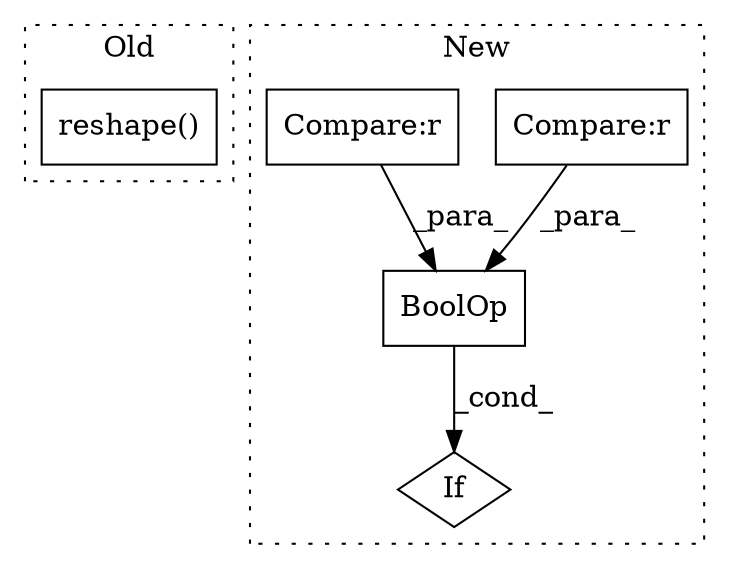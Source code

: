 digraph G {
subgraph cluster0 {
1 [label="reshape()" a="75" s="222,253" l="14,1" shape="box"];
label = "Old";
style="dotted";
}
subgraph cluster1 {
2 [label="BoolOp" a="72" s="553" l="35" shape="box"];
3 [label="If" a="96" s="553" l="0" shape="diamond"];
4 [label="Compare:r" a="40" s="553" l="15" shape="box"];
5 [label="Compare:r" a="40" s="573" l="15" shape="box"];
label = "New";
style="dotted";
}
2 -> 3 [label="_cond_"];
4 -> 2 [label="_para_"];
5 -> 2 [label="_para_"];
}
